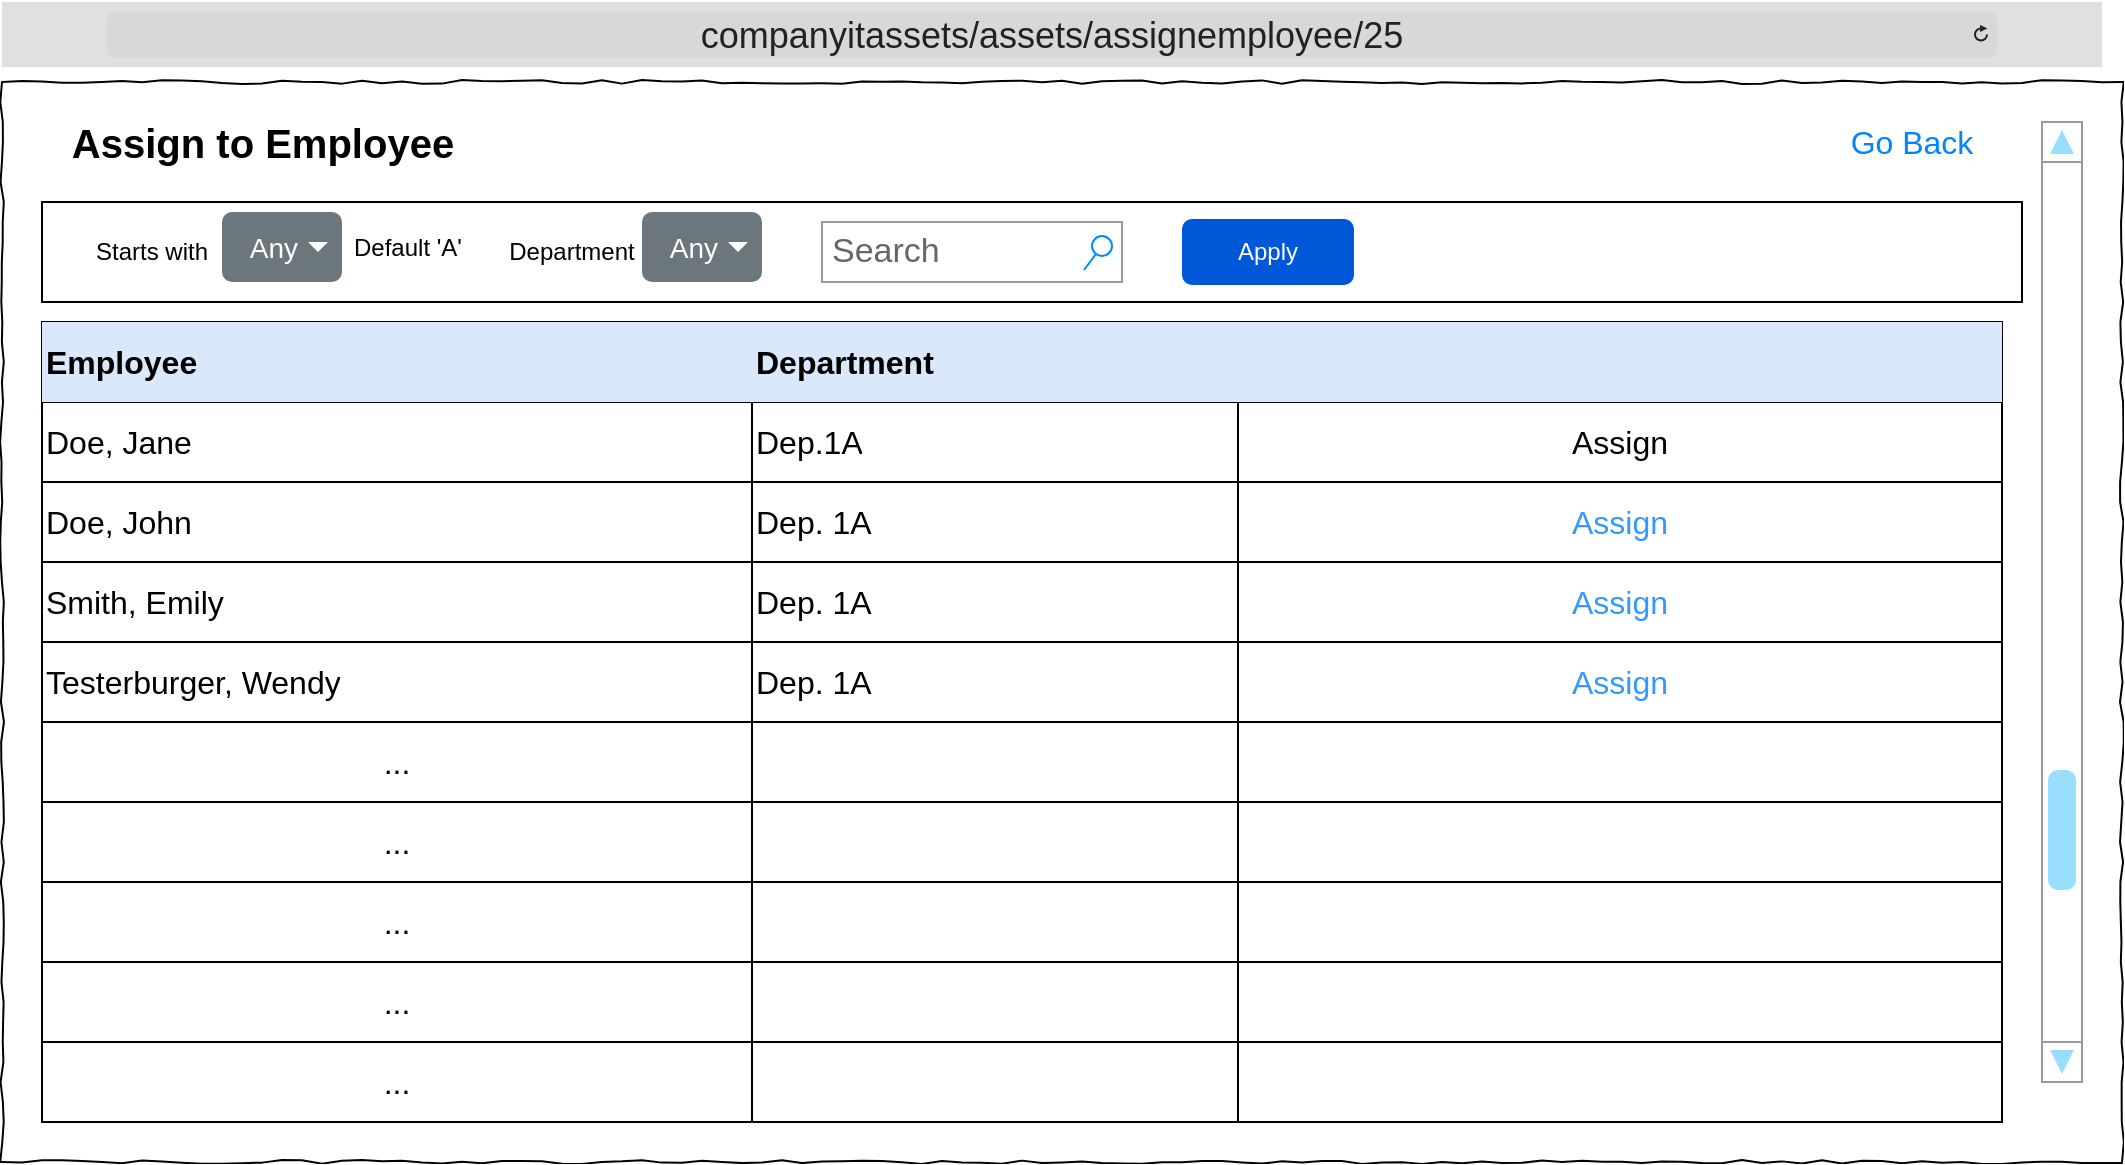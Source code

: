 <mxfile version="26.0.11">
  <diagram name="Page-1" id="03018318-947c-dd8e-b7a3-06fadd420f32">
    <mxGraphModel dx="3354" dy="1258" grid="1" gridSize="10" guides="1" tooltips="1" connect="1" arrows="1" fold="1" page="1" pageScale="1" pageWidth="1100" pageHeight="850" background="none" math="0" shadow="0">
      <root>
        <mxCell id="0" />
        <mxCell id="1" parent="0" />
        <mxCell id="6DgqTnudn0VtPVxvnlF_-19" value="" style="rounded=0;whiteSpace=wrap;html=1;fillColor=none;" parent="1" vertex="1">
          <mxGeometry x="40" y="100" width="990" height="50" as="geometry" />
        </mxCell>
        <mxCell id="677b7b8949515195-1" value="" style="whiteSpace=wrap;html=1;rounded=0;shadow=0;labelBackgroundColor=none;strokeColor=#000000;strokeWidth=1;fillColor=none;fontFamily=Verdana;fontSize=12;fontColor=#000000;align=center;comic=1;" parent="1" vertex="1">
          <mxGeometry x="20" y="40" width="1060" height="540" as="geometry" />
        </mxCell>
        <mxCell id="zX-MKMj06BqSPDNbv460-1" value="&lt;font style=&quot;font-size: 18px;&quot;&gt;companyitassets/assets/assignemployee/25&lt;/font&gt;" style="html=1;strokeWidth=1;shadow=0;dashed=0;shape=mxgraph.ios7ui.url;fillColor=#e0e0e0;strokeColor=#c0c0c0;buttonText=;strokeColor2=#222222;fontColor=#222222;fontSize=8;spacingTop=2;align=center;whiteSpace=wrap;" parent="1" vertex="1">
          <mxGeometry x="20" width="1050" height="32.5" as="geometry" />
        </mxCell>
        <mxCell id="qXXK7IakLX90gNUS_IdI-1" value="&lt;font style=&quot;font-size: 20px;&quot;&gt;Assign to Employee&lt;/font&gt;" style="text;strokeColor=none;fillColor=none;html=1;fontSize=24;fontStyle=1;verticalAlign=middle;align=center;" parent="1" vertex="1">
          <mxGeometry x="40" y="50" width="220" height="40" as="geometry" />
        </mxCell>
        <mxCell id="qXXK7IakLX90gNUS_IdI-18" value="Go Back" style="html=1;shadow=0;dashed=0;shape=mxgraph.bootstrap.rrect;rSize=5;strokeColor=none;strokeWidth=1;fillColor=none;fontColor=#0085FC;whiteSpace=wrap;align=center;verticalAlign=middle;spacingLeft=0;fontStyle=0;fontSize=16;spacing=5;" parent="1" vertex="1">
          <mxGeometry x="940" y="50" width="70" height="40" as="geometry" />
        </mxCell>
        <mxCell id="6DgqTnudn0VtPVxvnlF_-14" value="Search" style="strokeWidth=1;shadow=0;dashed=0;align=center;html=1;shape=mxgraph.mockup.forms.searchBox;strokeColor=#999999;mainText=;strokeColor2=#008cff;fontColor=#666666;fontSize=17;align=left;spacingLeft=3;whiteSpace=wrap;" parent="1" vertex="1">
          <mxGeometry x="430" y="110" width="150" height="30" as="geometry" />
        </mxCell>
        <mxCell id="6DgqTnudn0VtPVxvnlF_-15" value="Starts with" style="text;html=1;align=center;verticalAlign=middle;whiteSpace=wrap;rounded=0;" parent="1" vertex="1">
          <mxGeometry x="50" y="110" width="90" height="30" as="geometry" />
        </mxCell>
        <mxCell id="6DgqTnudn0VtPVxvnlF_-16" value="Any" style="html=1;shadow=0;dashed=0;shape=mxgraph.bootstrap.rrect;rSize=5;strokeColor=none;strokeWidth=1;fillColor=#6C767D;fontColor=#ffffff;whiteSpace=wrap;align=right;verticalAlign=middle;fontStyle=0;fontSize=14;spacingRight=20;" parent="1" vertex="1">
          <mxGeometry x="130" y="105" width="60" height="35" as="geometry" />
        </mxCell>
        <mxCell id="6DgqTnudn0VtPVxvnlF_-17" value="" style="shape=triangle;direction=south;fillColor=#ffffff;strokeColor=none;perimeter=none;" parent="6DgqTnudn0VtPVxvnlF_-16" vertex="1">
          <mxGeometry x="1" y="0.5" width="10" height="5" relative="1" as="geometry">
            <mxPoint x="-17" y="-2.5" as="offset" />
          </mxGeometry>
        </mxCell>
        <mxCell id="6DgqTnudn0VtPVxvnlF_-18" value="Apply" style="rounded=1;fillColor=#0057D8;strokeColor=none;html=1;whiteSpace=wrap;fontColor=#ffffff;align=center;verticalAlign=middle;fontStyle=0;fontSize=12;sketch=0;" parent="1" vertex="1">
          <mxGeometry x="610" y="108.5" width="86" height="33" as="geometry" />
        </mxCell>
        <mxCell id="6DgqTnudn0VtPVxvnlF_-20" value="" style="shape=table;startSize=0;container=1;collapsible=0;childLayout=tableLayout;fontSize=16;align=left;" parent="1" vertex="1">
          <mxGeometry x="40" y="160" width="980" height="400" as="geometry" />
        </mxCell>
        <mxCell id="FwLb1cgVY3z9ioyftupo-11" style="shape=tableRow;horizontal=0;startSize=0;swimlaneHead=0;swimlaneBody=0;strokeColor=inherit;top=0;left=0;bottom=0;right=0;collapsible=0;dropTarget=0;fillColor=none;points=[[0,0.5],[1,0.5]];portConstraint=eastwest;fontSize=16;" vertex="1" parent="6DgqTnudn0VtPVxvnlF_-20">
          <mxGeometry width="980" height="40" as="geometry" />
        </mxCell>
        <mxCell id="FwLb1cgVY3z9ioyftupo-12" value="&lt;b&gt;Employee&lt;/b&gt;" style="shape=partialRectangle;html=1;whiteSpace=wrap;connectable=0;strokeColor=#6c8ebf;overflow=hidden;fillColor=#dae8fc;top=0;left=0;bottom=0;right=0;pointerEvents=1;fontSize=16;align=left;" vertex="1" parent="FwLb1cgVY3z9ioyftupo-11">
          <mxGeometry width="355" height="40" as="geometry">
            <mxRectangle width="355" height="40" as="alternateBounds" />
          </mxGeometry>
        </mxCell>
        <mxCell id="FwLb1cgVY3z9ioyftupo-13" value="&lt;b&gt;Department&lt;/b&gt;" style="shape=partialRectangle;html=1;whiteSpace=wrap;connectable=0;strokeColor=#6c8ebf;overflow=hidden;fillColor=#dae8fc;top=0;left=0;bottom=0;right=0;pointerEvents=1;fontSize=16;align=left;" vertex="1" parent="FwLb1cgVY3z9ioyftupo-11">
          <mxGeometry x="355" width="243" height="40" as="geometry">
            <mxRectangle width="243" height="40" as="alternateBounds" />
          </mxGeometry>
        </mxCell>
        <mxCell id="FwLb1cgVY3z9ioyftupo-14" style="shape=partialRectangle;html=1;whiteSpace=wrap;connectable=0;strokeColor=#6c8ebf;overflow=hidden;fillColor=#dae8fc;top=0;left=0;bottom=0;right=0;pointerEvents=1;fontSize=16;" vertex="1" parent="FwLb1cgVY3z9ioyftupo-11">
          <mxGeometry x="598" width="382" height="40" as="geometry">
            <mxRectangle width="382" height="40" as="alternateBounds" />
          </mxGeometry>
        </mxCell>
        <mxCell id="6DgqTnudn0VtPVxvnlF_-21" value="" style="shape=tableRow;horizontal=0;startSize=0;swimlaneHead=0;swimlaneBody=0;strokeColor=inherit;top=0;left=0;bottom=0;right=0;collapsible=0;dropTarget=0;fillColor=none;points=[[0,0.5],[1,0.5]];portConstraint=eastwest;fontSize=16;" parent="6DgqTnudn0VtPVxvnlF_-20" vertex="1">
          <mxGeometry y="40" width="980" height="40" as="geometry" />
        </mxCell>
        <mxCell id="6DgqTnudn0VtPVxvnlF_-22" value="Doe, Jane" style="shape=partialRectangle;html=1;whiteSpace=wrap;connectable=0;strokeColor=inherit;overflow=hidden;fillColor=none;top=0;left=0;bottom=0;right=0;pointerEvents=1;fontSize=16;align=left;" parent="6DgqTnudn0VtPVxvnlF_-21" vertex="1">
          <mxGeometry width="355" height="40" as="geometry">
            <mxRectangle width="355" height="40" as="alternateBounds" />
          </mxGeometry>
        </mxCell>
        <mxCell id="FwLb1cgVY3z9ioyftupo-1" value="Dep.1A" style="shape=partialRectangle;html=1;whiteSpace=wrap;connectable=0;strokeColor=inherit;overflow=hidden;fillColor=none;top=0;left=0;bottom=0;right=0;pointerEvents=1;fontSize=16;align=left;" vertex="1" parent="6DgqTnudn0VtPVxvnlF_-21">
          <mxGeometry x="355" width="243" height="40" as="geometry">
            <mxRectangle width="243" height="40" as="alternateBounds" />
          </mxGeometry>
        </mxCell>
        <mxCell id="6DgqTnudn0VtPVxvnlF_-23" value="&lt;font style=&quot;color: light-dark(rgb(0, 0, 0), rgb(51, 153, 255));&quot;&gt;Assign&lt;/font&gt;" style="shape=partialRectangle;html=1;whiteSpace=wrap;connectable=0;strokeColor=inherit;overflow=hidden;fillColor=none;top=0;left=0;bottom=0;right=0;pointerEvents=1;fontSize=16;" parent="6DgqTnudn0VtPVxvnlF_-21" vertex="1">
          <mxGeometry x="598" width="382" height="40" as="geometry">
            <mxRectangle width="382" height="40" as="alternateBounds" />
          </mxGeometry>
        </mxCell>
        <mxCell id="6DgqTnudn0VtPVxvnlF_-25" value="" style="shape=tableRow;horizontal=0;startSize=0;swimlaneHead=0;swimlaneBody=0;strokeColor=inherit;top=0;left=0;bottom=0;right=0;collapsible=0;dropTarget=0;fillColor=none;points=[[0,0.5],[1,0.5]];portConstraint=eastwest;fontSize=16;" parent="6DgqTnudn0VtPVxvnlF_-20" vertex="1">
          <mxGeometry y="80" width="980" height="40" as="geometry" />
        </mxCell>
        <mxCell id="6DgqTnudn0VtPVxvnlF_-26" value="Doe, John" style="shape=partialRectangle;html=1;whiteSpace=wrap;connectable=0;strokeColor=inherit;overflow=hidden;fillColor=none;top=0;left=0;bottom=0;right=0;pointerEvents=1;fontSize=16;align=left;" parent="6DgqTnudn0VtPVxvnlF_-25" vertex="1">
          <mxGeometry width="355" height="40" as="geometry">
            <mxRectangle width="355" height="40" as="alternateBounds" />
          </mxGeometry>
        </mxCell>
        <mxCell id="FwLb1cgVY3z9ioyftupo-2" value="Dep. 1A" style="shape=partialRectangle;html=1;whiteSpace=wrap;connectable=0;strokeColor=inherit;overflow=hidden;fillColor=none;top=0;left=0;bottom=0;right=0;pointerEvents=1;fontSize=16;align=left;" vertex="1" parent="6DgqTnudn0VtPVxvnlF_-25">
          <mxGeometry x="355" width="243" height="40" as="geometry">
            <mxRectangle width="243" height="40" as="alternateBounds" />
          </mxGeometry>
        </mxCell>
        <mxCell id="6DgqTnudn0VtPVxvnlF_-27" value="&lt;span style=&quot;color: rgb(51, 153, 255);&quot;&gt;Assign&lt;/span&gt;" style="shape=partialRectangle;html=1;whiteSpace=wrap;connectable=0;strokeColor=inherit;overflow=hidden;fillColor=none;top=0;left=0;bottom=0;right=0;pointerEvents=1;fontSize=16;" parent="6DgqTnudn0VtPVxvnlF_-25" vertex="1">
          <mxGeometry x="598" width="382" height="40" as="geometry">
            <mxRectangle width="382" height="40" as="alternateBounds" />
          </mxGeometry>
        </mxCell>
        <mxCell id="6DgqTnudn0VtPVxvnlF_-29" value="" style="shape=tableRow;horizontal=0;startSize=0;swimlaneHead=0;swimlaneBody=0;strokeColor=inherit;top=0;left=0;bottom=0;right=0;collapsible=0;dropTarget=0;fillColor=none;points=[[0,0.5],[1,0.5]];portConstraint=eastwest;fontSize=16;" parent="6DgqTnudn0VtPVxvnlF_-20" vertex="1">
          <mxGeometry y="120" width="980" height="40" as="geometry" />
        </mxCell>
        <mxCell id="6DgqTnudn0VtPVxvnlF_-30" value="Smith, Emily" style="shape=partialRectangle;html=1;whiteSpace=wrap;connectable=0;strokeColor=inherit;overflow=hidden;fillColor=none;top=0;left=0;bottom=0;right=0;pointerEvents=1;fontSize=16;align=left;" parent="6DgqTnudn0VtPVxvnlF_-29" vertex="1">
          <mxGeometry width="355" height="40" as="geometry">
            <mxRectangle width="355" height="40" as="alternateBounds" />
          </mxGeometry>
        </mxCell>
        <mxCell id="FwLb1cgVY3z9ioyftupo-3" value="Dep. 1A" style="shape=partialRectangle;html=1;whiteSpace=wrap;connectable=0;strokeColor=inherit;overflow=hidden;fillColor=none;top=0;left=0;bottom=0;right=0;pointerEvents=1;fontSize=16;align=left;" vertex="1" parent="6DgqTnudn0VtPVxvnlF_-29">
          <mxGeometry x="355" width="243" height="40" as="geometry">
            <mxRectangle width="243" height="40" as="alternateBounds" />
          </mxGeometry>
        </mxCell>
        <mxCell id="6DgqTnudn0VtPVxvnlF_-31" value="&lt;span style=&quot;color: rgb(51, 153, 255);&quot;&gt;Assign&lt;/span&gt;" style="shape=partialRectangle;html=1;whiteSpace=wrap;connectable=0;strokeColor=inherit;overflow=hidden;fillColor=none;top=0;left=0;bottom=0;right=0;pointerEvents=1;fontSize=16;" parent="6DgqTnudn0VtPVxvnlF_-29" vertex="1">
          <mxGeometry x="598" width="382" height="40" as="geometry">
            <mxRectangle width="382" height="40" as="alternateBounds" />
          </mxGeometry>
        </mxCell>
        <mxCell id="6DgqTnudn0VtPVxvnlF_-33" style="shape=tableRow;horizontal=0;startSize=0;swimlaneHead=0;swimlaneBody=0;strokeColor=inherit;top=0;left=0;bottom=0;right=0;collapsible=0;dropTarget=0;fillColor=none;points=[[0,0.5],[1,0.5]];portConstraint=eastwest;fontSize=16;" parent="6DgqTnudn0VtPVxvnlF_-20" vertex="1">
          <mxGeometry y="160" width="980" height="40" as="geometry" />
        </mxCell>
        <mxCell id="6DgqTnudn0VtPVxvnlF_-34" value="Testerburger, Wendy" style="shape=partialRectangle;html=1;whiteSpace=wrap;connectable=0;strokeColor=inherit;overflow=hidden;fillColor=none;top=0;left=0;bottom=0;right=0;pointerEvents=1;fontSize=16;align=left;" parent="6DgqTnudn0VtPVxvnlF_-33" vertex="1">
          <mxGeometry width="355" height="40" as="geometry">
            <mxRectangle width="355" height="40" as="alternateBounds" />
          </mxGeometry>
        </mxCell>
        <mxCell id="FwLb1cgVY3z9ioyftupo-4" value="Dep. 1A" style="shape=partialRectangle;html=1;whiteSpace=wrap;connectable=0;strokeColor=inherit;overflow=hidden;fillColor=none;top=0;left=0;bottom=0;right=0;pointerEvents=1;fontSize=16;align=left;" vertex="1" parent="6DgqTnudn0VtPVxvnlF_-33">
          <mxGeometry x="355" width="243" height="40" as="geometry">
            <mxRectangle width="243" height="40" as="alternateBounds" />
          </mxGeometry>
        </mxCell>
        <mxCell id="6DgqTnudn0VtPVxvnlF_-35" value="&lt;span style=&quot;color: rgb(51, 153, 255);&quot;&gt;Assign&lt;/span&gt;" style="shape=partialRectangle;html=1;whiteSpace=wrap;connectable=0;strokeColor=inherit;overflow=hidden;fillColor=none;top=0;left=0;bottom=0;right=0;pointerEvents=1;fontSize=16;" parent="6DgqTnudn0VtPVxvnlF_-33" vertex="1">
          <mxGeometry x="598" width="382" height="40" as="geometry">
            <mxRectangle width="382" height="40" as="alternateBounds" />
          </mxGeometry>
        </mxCell>
        <mxCell id="6DgqTnudn0VtPVxvnlF_-36" style="shape=tableRow;horizontal=0;startSize=0;swimlaneHead=0;swimlaneBody=0;strokeColor=inherit;top=0;left=0;bottom=0;right=0;collapsible=0;dropTarget=0;fillColor=none;points=[[0,0.5],[1,0.5]];portConstraint=eastwest;fontSize=16;" parent="6DgqTnudn0VtPVxvnlF_-20" vertex="1">
          <mxGeometry y="200" width="980" height="40" as="geometry" />
        </mxCell>
        <mxCell id="6DgqTnudn0VtPVxvnlF_-37" value="..." style="shape=partialRectangle;html=1;whiteSpace=wrap;connectable=0;strokeColor=inherit;overflow=hidden;fillColor=none;top=0;left=0;bottom=0;right=0;pointerEvents=1;fontSize=16;" parent="6DgqTnudn0VtPVxvnlF_-36" vertex="1">
          <mxGeometry width="355" height="40" as="geometry">
            <mxRectangle width="355" height="40" as="alternateBounds" />
          </mxGeometry>
        </mxCell>
        <mxCell id="FwLb1cgVY3z9ioyftupo-5" style="shape=partialRectangle;html=1;whiteSpace=wrap;connectable=0;strokeColor=inherit;overflow=hidden;fillColor=none;top=0;left=0;bottom=0;right=0;pointerEvents=1;fontSize=16;" vertex="1" parent="6DgqTnudn0VtPVxvnlF_-36">
          <mxGeometry x="355" width="243" height="40" as="geometry">
            <mxRectangle width="243" height="40" as="alternateBounds" />
          </mxGeometry>
        </mxCell>
        <mxCell id="6DgqTnudn0VtPVxvnlF_-38" style="shape=partialRectangle;html=1;whiteSpace=wrap;connectable=0;strokeColor=inherit;overflow=hidden;fillColor=none;top=0;left=0;bottom=0;right=0;pointerEvents=1;fontSize=16;" parent="6DgqTnudn0VtPVxvnlF_-36" vertex="1">
          <mxGeometry x="598" width="382" height="40" as="geometry">
            <mxRectangle width="382" height="40" as="alternateBounds" />
          </mxGeometry>
        </mxCell>
        <mxCell id="6DgqTnudn0VtPVxvnlF_-39" style="shape=tableRow;horizontal=0;startSize=0;swimlaneHead=0;swimlaneBody=0;strokeColor=inherit;top=0;left=0;bottom=0;right=0;collapsible=0;dropTarget=0;fillColor=none;points=[[0,0.5],[1,0.5]];portConstraint=eastwest;fontSize=16;" parent="6DgqTnudn0VtPVxvnlF_-20" vertex="1">
          <mxGeometry y="240" width="980" height="40" as="geometry" />
        </mxCell>
        <mxCell id="6DgqTnudn0VtPVxvnlF_-40" value="..." style="shape=partialRectangle;html=1;whiteSpace=wrap;connectable=0;strokeColor=inherit;overflow=hidden;fillColor=none;top=0;left=0;bottom=0;right=0;pointerEvents=1;fontSize=16;" parent="6DgqTnudn0VtPVxvnlF_-39" vertex="1">
          <mxGeometry width="355" height="40" as="geometry">
            <mxRectangle width="355" height="40" as="alternateBounds" />
          </mxGeometry>
        </mxCell>
        <mxCell id="FwLb1cgVY3z9ioyftupo-6" style="shape=partialRectangle;html=1;whiteSpace=wrap;connectable=0;strokeColor=inherit;overflow=hidden;fillColor=none;top=0;left=0;bottom=0;right=0;pointerEvents=1;fontSize=16;" vertex="1" parent="6DgqTnudn0VtPVxvnlF_-39">
          <mxGeometry x="355" width="243" height="40" as="geometry">
            <mxRectangle width="243" height="40" as="alternateBounds" />
          </mxGeometry>
        </mxCell>
        <mxCell id="6DgqTnudn0VtPVxvnlF_-41" style="shape=partialRectangle;html=1;whiteSpace=wrap;connectable=0;strokeColor=inherit;overflow=hidden;fillColor=none;top=0;left=0;bottom=0;right=0;pointerEvents=1;fontSize=16;" parent="6DgqTnudn0VtPVxvnlF_-39" vertex="1">
          <mxGeometry x="598" width="382" height="40" as="geometry">
            <mxRectangle width="382" height="40" as="alternateBounds" />
          </mxGeometry>
        </mxCell>
        <mxCell id="6DgqTnudn0VtPVxvnlF_-42" style="shape=tableRow;horizontal=0;startSize=0;swimlaneHead=0;swimlaneBody=0;strokeColor=inherit;top=0;left=0;bottom=0;right=0;collapsible=0;dropTarget=0;fillColor=none;points=[[0,0.5],[1,0.5]];portConstraint=eastwest;fontSize=16;" parent="6DgqTnudn0VtPVxvnlF_-20" vertex="1">
          <mxGeometry y="280" width="980" height="40" as="geometry" />
        </mxCell>
        <mxCell id="6DgqTnudn0VtPVxvnlF_-43" value="..." style="shape=partialRectangle;html=1;whiteSpace=wrap;connectable=0;strokeColor=inherit;overflow=hidden;fillColor=none;top=0;left=0;bottom=0;right=0;pointerEvents=1;fontSize=16;" parent="6DgqTnudn0VtPVxvnlF_-42" vertex="1">
          <mxGeometry width="355" height="40" as="geometry">
            <mxRectangle width="355" height="40" as="alternateBounds" />
          </mxGeometry>
        </mxCell>
        <mxCell id="FwLb1cgVY3z9ioyftupo-7" style="shape=partialRectangle;html=1;whiteSpace=wrap;connectable=0;strokeColor=inherit;overflow=hidden;fillColor=none;top=0;left=0;bottom=0;right=0;pointerEvents=1;fontSize=16;" vertex="1" parent="6DgqTnudn0VtPVxvnlF_-42">
          <mxGeometry x="355" width="243" height="40" as="geometry">
            <mxRectangle width="243" height="40" as="alternateBounds" />
          </mxGeometry>
        </mxCell>
        <mxCell id="6DgqTnudn0VtPVxvnlF_-44" style="shape=partialRectangle;html=1;whiteSpace=wrap;connectable=0;strokeColor=inherit;overflow=hidden;fillColor=none;top=0;left=0;bottom=0;right=0;pointerEvents=1;fontSize=16;" parent="6DgqTnudn0VtPVxvnlF_-42" vertex="1">
          <mxGeometry x="598" width="382" height="40" as="geometry">
            <mxRectangle width="382" height="40" as="alternateBounds" />
          </mxGeometry>
        </mxCell>
        <mxCell id="6DgqTnudn0VtPVxvnlF_-45" style="shape=tableRow;horizontal=0;startSize=0;swimlaneHead=0;swimlaneBody=0;strokeColor=inherit;top=0;left=0;bottom=0;right=0;collapsible=0;dropTarget=0;fillColor=none;points=[[0,0.5],[1,0.5]];portConstraint=eastwest;fontSize=16;" parent="6DgqTnudn0VtPVxvnlF_-20" vertex="1">
          <mxGeometry y="320" width="980" height="40" as="geometry" />
        </mxCell>
        <mxCell id="6DgqTnudn0VtPVxvnlF_-46" value="..." style="shape=partialRectangle;html=1;whiteSpace=wrap;connectable=0;strokeColor=inherit;overflow=hidden;fillColor=none;top=0;left=0;bottom=0;right=0;pointerEvents=1;fontSize=16;" parent="6DgqTnudn0VtPVxvnlF_-45" vertex="1">
          <mxGeometry width="355" height="40" as="geometry">
            <mxRectangle width="355" height="40" as="alternateBounds" />
          </mxGeometry>
        </mxCell>
        <mxCell id="FwLb1cgVY3z9ioyftupo-8" style="shape=partialRectangle;html=1;whiteSpace=wrap;connectable=0;strokeColor=inherit;overflow=hidden;fillColor=none;top=0;left=0;bottom=0;right=0;pointerEvents=1;fontSize=16;" vertex="1" parent="6DgqTnudn0VtPVxvnlF_-45">
          <mxGeometry x="355" width="243" height="40" as="geometry">
            <mxRectangle width="243" height="40" as="alternateBounds" />
          </mxGeometry>
        </mxCell>
        <mxCell id="6DgqTnudn0VtPVxvnlF_-47" style="shape=partialRectangle;html=1;whiteSpace=wrap;connectable=0;strokeColor=inherit;overflow=hidden;fillColor=none;top=0;left=0;bottom=0;right=0;pointerEvents=1;fontSize=16;" parent="6DgqTnudn0VtPVxvnlF_-45" vertex="1">
          <mxGeometry x="598" width="382" height="40" as="geometry">
            <mxRectangle width="382" height="40" as="alternateBounds" />
          </mxGeometry>
        </mxCell>
        <mxCell id="6DgqTnudn0VtPVxvnlF_-48" style="shape=tableRow;horizontal=0;startSize=0;swimlaneHead=0;swimlaneBody=0;strokeColor=inherit;top=0;left=0;bottom=0;right=0;collapsible=0;dropTarget=0;fillColor=none;points=[[0,0.5],[1,0.5]];portConstraint=eastwest;fontSize=16;" parent="6DgqTnudn0VtPVxvnlF_-20" vertex="1">
          <mxGeometry y="360" width="980" height="40" as="geometry" />
        </mxCell>
        <mxCell id="6DgqTnudn0VtPVxvnlF_-49" value="..." style="shape=partialRectangle;html=1;whiteSpace=wrap;connectable=0;strokeColor=inherit;overflow=hidden;fillColor=none;top=0;left=0;bottom=0;right=0;pointerEvents=1;fontSize=16;" parent="6DgqTnudn0VtPVxvnlF_-48" vertex="1">
          <mxGeometry width="355" height="40" as="geometry">
            <mxRectangle width="355" height="40" as="alternateBounds" />
          </mxGeometry>
        </mxCell>
        <mxCell id="FwLb1cgVY3z9ioyftupo-9" style="shape=partialRectangle;html=1;whiteSpace=wrap;connectable=0;strokeColor=inherit;overflow=hidden;fillColor=none;top=0;left=0;bottom=0;right=0;pointerEvents=1;fontSize=16;" vertex="1" parent="6DgqTnudn0VtPVxvnlF_-48">
          <mxGeometry x="355" width="243" height="40" as="geometry">
            <mxRectangle width="243" height="40" as="alternateBounds" />
          </mxGeometry>
        </mxCell>
        <mxCell id="6DgqTnudn0VtPVxvnlF_-50" style="shape=partialRectangle;html=1;whiteSpace=wrap;connectable=0;strokeColor=inherit;overflow=hidden;fillColor=none;top=0;left=0;bottom=0;right=0;pointerEvents=1;fontSize=16;" parent="6DgqTnudn0VtPVxvnlF_-48" vertex="1">
          <mxGeometry x="598" width="382" height="40" as="geometry">
            <mxRectangle width="382" height="40" as="alternateBounds" />
          </mxGeometry>
        </mxCell>
        <mxCell id="6DgqTnudn0VtPVxvnlF_-54" value="Default &#39;A&#39;" style="text;strokeColor=none;fillColor=none;align=left;verticalAlign=middle;spacingLeft=4;spacingRight=4;overflow=hidden;points=[[0,0.5],[1,0.5]];portConstraint=eastwest;rotatable=0;whiteSpace=wrap;html=1;fontColor=light-dark(#000000,#7D7D7D);" parent="1" vertex="1">
          <mxGeometry x="190" y="107.5" width="80" height="30" as="geometry" />
        </mxCell>
        <mxCell id="6DgqTnudn0VtPVxvnlF_-55" value="" style="verticalLabelPosition=bottom;shadow=0;dashed=0;align=center;html=1;verticalAlign=top;strokeWidth=1;shape=mxgraph.mockup.navigation.scrollBar;strokeColor=#999999;barPos=20;fillColor2=#99ddff;strokeColor2=none;direction=north;" parent="1" vertex="1">
          <mxGeometry x="1040" y="60" width="20" height="480" as="geometry" />
        </mxCell>
        <mxCell id="FwLb1cgVY3z9ioyftupo-15" value="Department" style="text;html=1;align=center;verticalAlign=middle;whiteSpace=wrap;rounded=0;" vertex="1" parent="1">
          <mxGeometry x="260" y="110" width="90" height="30" as="geometry" />
        </mxCell>
        <mxCell id="FwLb1cgVY3z9ioyftupo-16" value="Any" style="html=1;shadow=0;dashed=0;shape=mxgraph.bootstrap.rrect;rSize=5;strokeColor=none;strokeWidth=1;fillColor=#6C767D;fontColor=#ffffff;whiteSpace=wrap;align=right;verticalAlign=middle;fontStyle=0;fontSize=14;spacingRight=20;" vertex="1" parent="1">
          <mxGeometry x="340" y="105" width="60" height="35" as="geometry" />
        </mxCell>
        <mxCell id="FwLb1cgVY3z9ioyftupo-17" value="" style="shape=triangle;direction=south;fillColor=#ffffff;strokeColor=none;perimeter=none;" vertex="1" parent="FwLb1cgVY3z9ioyftupo-16">
          <mxGeometry x="1" y="0.5" width="10" height="5" relative="1" as="geometry">
            <mxPoint x="-17" y="-2.5" as="offset" />
          </mxGeometry>
        </mxCell>
      </root>
    </mxGraphModel>
  </diagram>
</mxfile>
